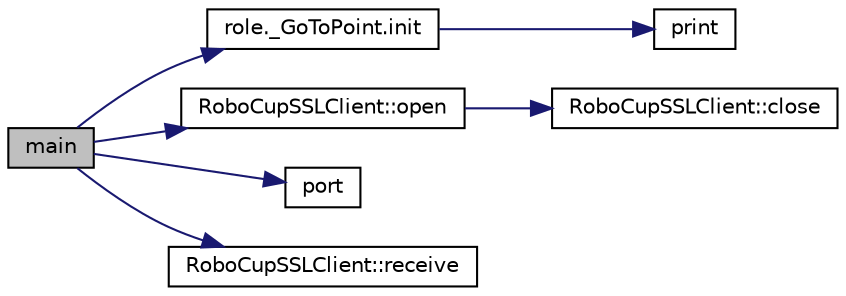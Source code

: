 digraph "main"
{
 // INTERACTIVE_SVG=YES
  edge [fontname="Helvetica",fontsize="10",labelfontname="Helvetica",labelfontsize="10"];
  node [fontname="Helvetica",fontsize="10",shape=record];
  rankdir="LR";
  Node1 [label="main",height=0.2,width=0.4,color="black", fillcolor="grey75", style="filled", fontcolor="black"];
  Node1 -> Node2 [color="midnightblue",fontsize="10",style="solid",fontname="Helvetica"];
  Node2 [label="role._GoToPoint.init",height=0.2,width=0.4,color="black", fillcolor="white", style="filled",URL="$d8/d2d/namespacerole_1_1___go_to_point.html#acd26dac0b181365494930d91d624cd76"];
  Node2 -> Node3 [color="midnightblue",fontsize="10",style="solid",fontname="Helvetica"];
  Node3 [label="print",height=0.2,width=0.4,color="black", fillcolor="white", style="filled",URL="$dc/ddd/node__class_8cpp.html#abc62c9d234b4194b3886013a7dbd1232"];
  Node1 -> Node4 [color="midnightblue",fontsize="10",style="solid",fontname="Helvetica"];
  Node4 [label="RoboCupSSLClient::open",height=0.2,width=0.4,color="black", fillcolor="white", style="filled",URL="$d2/d38/class_robo_cup_s_s_l_client.html#a18dece023f75a8d893d26db8ac66c7cb"];
  Node4 -> Node5 [color="midnightblue",fontsize="10",style="solid",fontname="Helvetica"];
  Node5 [label="RoboCupSSLClient::close",height=0.2,width=0.4,color="black", fillcolor="white", style="filled",URL="$d2/d38/class_robo_cup_s_s_l_client.html#a0326052ff8366255a27fe971764d8ed9"];
  Node1 -> Node6 [color="midnightblue",fontsize="10",style="solid",fontname="Helvetica"];
  Node6 [label="port",height=0.2,width=0.4,color="black", fillcolor="white", style="filled",URL="$d7/dc1/bot__data_8cpp.html#a6aef63a95b7e102edeaeec90790523bd"];
  Node1 -> Node7 [color="midnightblue",fontsize="10",style="solid",fontname="Helvetica"];
  Node7 [label="RoboCupSSLClient::receive",height=0.2,width=0.4,color="black", fillcolor="white", style="filled",URL="$d2/d38/class_robo_cup_s_s_l_client.html#a927e2a465a6b8637f9e47419feb8573e"];
}
